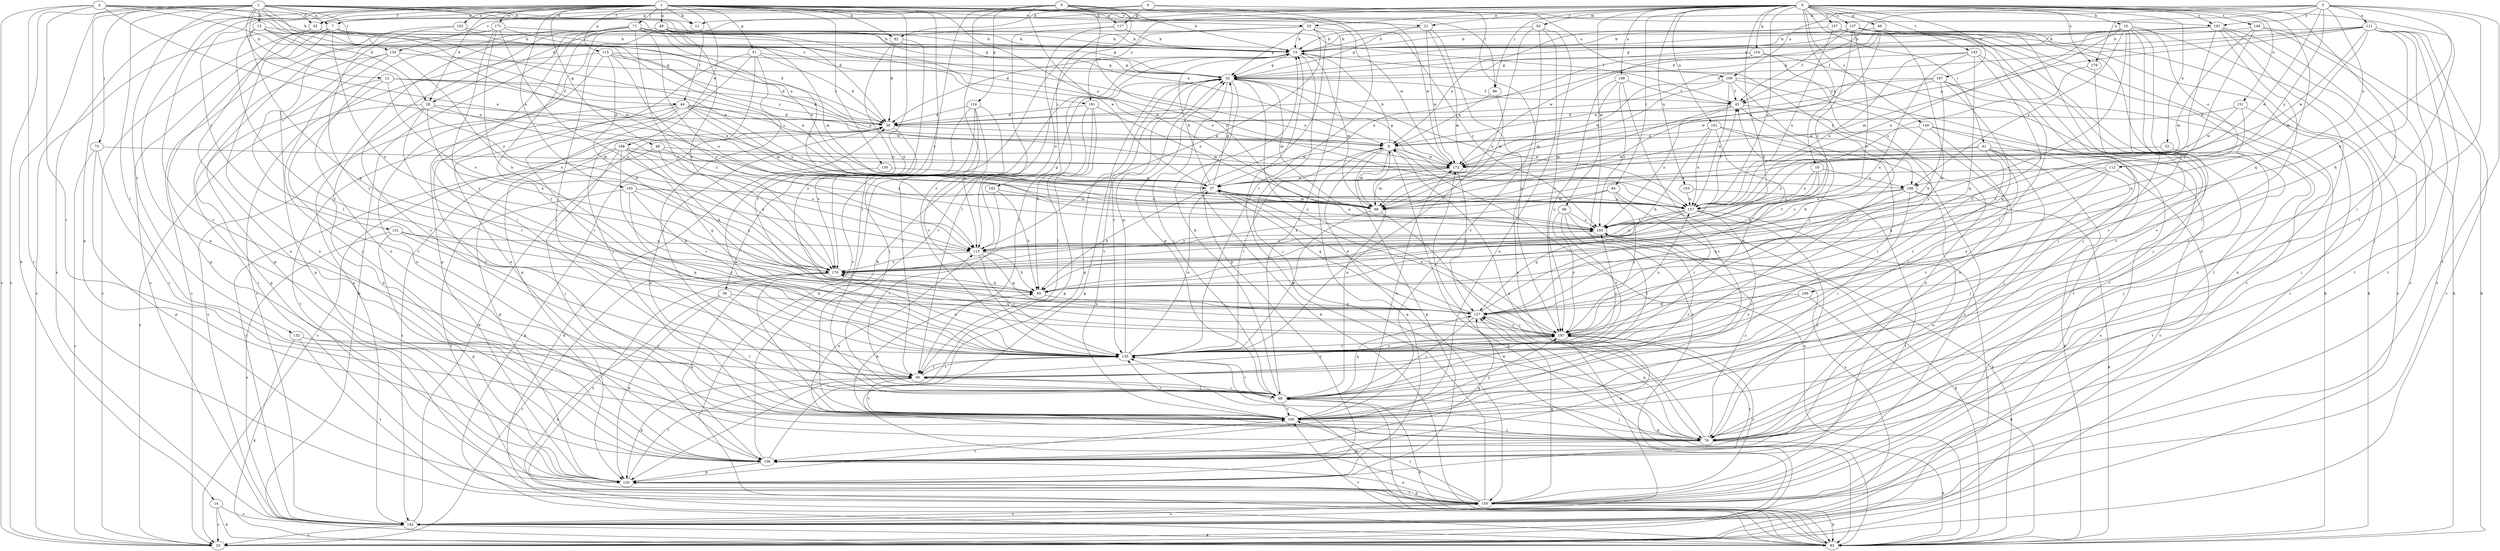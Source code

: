 strict digraph  {
0;
1;
2;
3;
4;
5;
6;
7;
8;
10;
11;
12;
13;
14;
15;
18;
21;
23;
28;
30;
32;
33;
36;
37;
42;
44;
45;
46;
48;
49;
51;
52;
60;
61;
68;
71;
75;
76;
82;
83;
84;
86;
90;
92;
96;
98;
101;
103;
105;
106;
108;
109;
111;
112;
113;
115;
116;
117;
120;
124;
127;
130;
131;
132;
134;
135;
137;
140;
142;
143;
147;
149;
150;
151;
153;
157;
165;
167;
168;
171;
172;
178;
179;
181;
186;
187;
189;
191;
192;
193;
0 -> 7  [label=a];
0 -> 10  [label=b];
0 -> 11  [label=b];
0 -> 18  [label=c];
0 -> 21  [label=c];
0 -> 28  [label=d];
0 -> 32  [label=e];
0 -> 33  [label=e];
0 -> 46  [label=g];
0 -> 60  [label=h];
0 -> 61  [label=i];
0 -> 68  [label=i];
0 -> 84  [label=l];
0 -> 86  [label=l];
0 -> 92  [label=m];
0 -> 96  [label=m];
0 -> 101  [label=n];
0 -> 108  [label=o];
0 -> 124  [label=q];
0 -> 127  [label=q];
0 -> 137  [label=s];
0 -> 140  [label=s];
0 -> 143  [label=t];
0 -> 147  [label=t];
0 -> 149  [label=t];
0 -> 151  [label=u];
0 -> 153  [label=u];
0 -> 157  [label=u];
0 -> 167  [label=w];
0 -> 178  [label=x];
0 -> 181  [label=y];
0 -> 189  [label=z];
0 -> 191  [label=z];
1 -> 7  [label=a];
1 -> 11  [label=b];
1 -> 21  [label=c];
1 -> 28  [label=d];
1 -> 33  [label=e];
1 -> 36  [label=e];
1 -> 42  [label=f];
1 -> 48  [label=g];
1 -> 49  [label=g];
1 -> 51  [label=g];
1 -> 68  [label=i];
1 -> 71  [label=j];
1 -> 82  [label=k];
1 -> 86  [label=l];
1 -> 98  [label=m];
1 -> 103  [label=n];
1 -> 105  [label=n];
1 -> 106  [label=n];
1 -> 109  [label=o];
1 -> 115  [label=p];
1 -> 130  [label=r];
1 -> 131  [label=r];
1 -> 142  [label=s];
1 -> 165  [label=v];
1 -> 168  [label=w];
1 -> 171  [label=w];
1 -> 172  [label=w];
2 -> 7  [label=a];
2 -> 8  [label=a];
2 -> 11  [label=b];
2 -> 12  [label=b];
2 -> 13  [label=b];
2 -> 14  [label=b];
2 -> 23  [label=c];
2 -> 28  [label=d];
2 -> 30  [label=d];
2 -> 37  [label=e];
2 -> 75  [label=j];
2 -> 82  [label=k];
2 -> 90  [label=l];
2 -> 98  [label=m];
2 -> 106  [label=n];
2 -> 132  [label=r];
2 -> 134  [label=r];
2 -> 181  [label=y];
3 -> 30  [label=d];
3 -> 37  [label=e];
3 -> 82  [label=k];
3 -> 109  [label=o];
3 -> 111  [label=o];
3 -> 112  [label=o];
3 -> 150  [label=t];
3 -> 165  [label=v];
3 -> 178  [label=x];
3 -> 179  [label=x];
3 -> 181  [label=y];
3 -> 186  [label=y];
4 -> 15  [label=b];
4 -> 23  [label=c];
4 -> 42  [label=f];
4 -> 150  [label=t];
4 -> 157  [label=u];
4 -> 165  [label=v];
4 -> 186  [label=y];
4 -> 191  [label=z];
5 -> 15  [label=b];
5 -> 37  [label=e];
5 -> 116  [label=p];
5 -> 117  [label=p];
5 -> 134  [label=r];
5 -> 135  [label=r];
5 -> 172  [label=w];
5 -> 179  [label=x];
5 -> 192  [label=z];
5 -> 193  [label=z];
6 -> 42  [label=f];
6 -> 82  [label=k];
6 -> 117  [label=p];
6 -> 135  [label=r];
6 -> 142  [label=s];
7 -> 15  [label=b];
7 -> 23  [label=c];
7 -> 106  [label=n];
7 -> 120  [label=p];
7 -> 142  [label=s];
7 -> 157  [label=u];
7 -> 179  [label=x];
8 -> 15  [label=b];
8 -> 83  [label=k];
8 -> 98  [label=m];
8 -> 120  [label=p];
8 -> 135  [label=r];
8 -> 150  [label=t];
8 -> 172  [label=w];
10 -> 15  [label=b];
10 -> 23  [label=c];
10 -> 68  [label=i];
10 -> 76  [label=j];
10 -> 98  [label=m];
10 -> 112  [label=o];
10 -> 157  [label=u];
10 -> 165  [label=v];
10 -> 179  [label=x];
10 -> 186  [label=y];
11 -> 44  [label=f];
12 -> 30  [label=d];
12 -> 37  [label=e];
12 -> 44  [label=f];
12 -> 113  [label=o];
12 -> 120  [label=p];
12 -> 165  [label=v];
13 -> 8  [label=a];
13 -> 15  [label=b];
13 -> 30  [label=d];
13 -> 113  [label=o];
13 -> 127  [label=q];
13 -> 135  [label=r];
14 -> 23  [label=c];
14 -> 83  [label=k];
14 -> 142  [label=s];
15 -> 52  [label=g];
15 -> 76  [label=j];
15 -> 90  [label=l];
15 -> 98  [label=m];
15 -> 186  [label=y];
18 -> 157  [label=u];
18 -> 179  [label=x];
18 -> 186  [label=y];
18 -> 193  [label=z];
21 -> 15  [label=b];
21 -> 52  [label=g];
21 -> 98  [label=m];
21 -> 172  [label=w];
21 -> 187  [label=y];
23 -> 172  [label=w];
28 -> 23  [label=c];
28 -> 30  [label=d];
28 -> 106  [label=n];
28 -> 135  [label=r];
28 -> 179  [label=x];
28 -> 193  [label=z];
30 -> 8  [label=a];
30 -> 23  [label=c];
30 -> 83  [label=k];
30 -> 179  [label=x];
32 -> 76  [label=j];
32 -> 172  [label=w];
33 -> 15  [label=b];
33 -> 52  [label=g];
33 -> 68  [label=i];
33 -> 83  [label=k];
33 -> 113  [label=o];
33 -> 120  [label=p];
33 -> 165  [label=v];
33 -> 193  [label=z];
36 -> 68  [label=i];
36 -> 83  [label=k];
36 -> 120  [label=p];
36 -> 127  [label=q];
37 -> 15  [label=b];
37 -> 52  [label=g];
37 -> 60  [label=h];
37 -> 98  [label=m];
37 -> 127  [label=q];
37 -> 157  [label=u];
42 -> 15  [label=b];
42 -> 23  [label=c];
42 -> 37  [label=e];
42 -> 106  [label=n];
44 -> 8  [label=a];
44 -> 30  [label=d];
44 -> 98  [label=m];
44 -> 135  [label=r];
44 -> 142  [label=s];
44 -> 150  [label=t];
44 -> 157  [label=u];
44 -> 165  [label=v];
44 -> 172  [label=w];
45 -> 30  [label=d];
45 -> 98  [label=m];
45 -> 106  [label=n];
45 -> 187  [label=y];
45 -> 193  [label=z];
46 -> 15  [label=b];
46 -> 37  [label=e];
46 -> 45  [label=f];
46 -> 83  [label=k];
46 -> 165  [label=v];
46 -> 172  [label=w];
48 -> 142  [label=s];
48 -> 172  [label=w];
48 -> 179  [label=x];
48 -> 193  [label=z];
49 -> 15  [label=b];
49 -> 52  [label=g];
49 -> 68  [label=i];
49 -> 120  [label=p];
49 -> 157  [label=u];
49 -> 179  [label=x];
51 -> 30  [label=d];
51 -> 52  [label=g];
51 -> 68  [label=i];
51 -> 76  [label=j];
51 -> 106  [label=n];
51 -> 120  [label=p];
52 -> 45  [label=f];
52 -> 68  [label=i];
52 -> 83  [label=k];
52 -> 98  [label=m];
52 -> 135  [label=r];
52 -> 157  [label=u];
52 -> 165  [label=v];
52 -> 187  [label=y];
60 -> 127  [label=q];
61 -> 76  [label=j];
61 -> 83  [label=k];
61 -> 90  [label=l];
61 -> 135  [label=r];
61 -> 142  [label=s];
61 -> 172  [label=w];
61 -> 193  [label=z];
68 -> 8  [label=a];
68 -> 15  [label=b];
68 -> 52  [label=g];
68 -> 76  [label=j];
68 -> 83  [label=k];
68 -> 90  [label=l];
68 -> 127  [label=q];
68 -> 135  [label=r];
68 -> 165  [label=v];
68 -> 193  [label=z];
71 -> 15  [label=b];
71 -> 45  [label=f];
71 -> 68  [label=i];
71 -> 83  [label=k];
71 -> 98  [label=m];
71 -> 106  [label=n];
71 -> 113  [label=o];
71 -> 135  [label=r];
71 -> 142  [label=s];
71 -> 157  [label=u];
71 -> 165  [label=v];
71 -> 179  [label=x];
71 -> 193  [label=z];
75 -> 23  [label=c];
75 -> 120  [label=p];
75 -> 165  [label=v];
75 -> 172  [label=w];
76 -> 8  [label=a];
76 -> 30  [label=d];
76 -> 83  [label=k];
76 -> 106  [label=n];
76 -> 113  [label=o];
76 -> 127  [label=q];
76 -> 135  [label=r];
76 -> 193  [label=z];
82 -> 30  [label=d];
82 -> 52  [label=g];
82 -> 135  [label=r];
82 -> 187  [label=y];
83 -> 8  [label=a];
83 -> 30  [label=d];
83 -> 68  [label=i];
83 -> 127  [label=q];
83 -> 135  [label=r];
83 -> 165  [label=v];
84 -> 83  [label=k];
84 -> 98  [label=m];
84 -> 135  [label=r];
84 -> 179  [label=x];
84 -> 187  [label=y];
86 -> 8  [label=a];
86 -> 98  [label=m];
90 -> 68  [label=i];
90 -> 120  [label=p];
90 -> 135  [label=r];
90 -> 165  [label=v];
90 -> 187  [label=y];
92 -> 15  [label=b];
92 -> 106  [label=n];
92 -> 135  [label=r];
92 -> 165  [label=v];
92 -> 187  [label=y];
96 -> 90  [label=l];
96 -> 135  [label=r];
96 -> 142  [label=s];
96 -> 187  [label=y];
96 -> 193  [label=z];
98 -> 76  [label=j];
98 -> 135  [label=r];
101 -> 8  [label=a];
101 -> 60  [label=h];
101 -> 90  [label=l];
101 -> 135  [label=r];
101 -> 150  [label=t];
101 -> 157  [label=u];
103 -> 15  [label=b];
103 -> 37  [label=e];
103 -> 90  [label=l];
103 -> 187  [label=y];
105 -> 60  [label=h];
105 -> 135  [label=r];
105 -> 150  [label=t];
105 -> 157  [label=u];
105 -> 179  [label=x];
106 -> 15  [label=b];
106 -> 52  [label=g];
106 -> 120  [label=p];
106 -> 127  [label=q];
108 -> 23  [label=c];
108 -> 45  [label=f];
108 -> 165  [label=v];
108 -> 187  [label=y];
108 -> 193  [label=z];
109 -> 45  [label=f];
109 -> 98  [label=m];
109 -> 106  [label=n];
109 -> 135  [label=r];
109 -> 150  [label=t];
109 -> 157  [label=u];
109 -> 172  [label=w];
111 -> 8  [label=a];
111 -> 15  [label=b];
111 -> 23  [label=c];
111 -> 30  [label=d];
111 -> 52  [label=g];
111 -> 60  [label=h];
111 -> 76  [label=j];
111 -> 98  [label=m];
111 -> 142  [label=s];
111 -> 150  [label=t];
111 -> 172  [label=w];
112 -> 37  [label=e];
112 -> 60  [label=h];
112 -> 150  [label=t];
112 -> 187  [label=y];
112 -> 193  [label=z];
113 -> 52  [label=g];
113 -> 60  [label=h];
113 -> 127  [label=q];
113 -> 135  [label=r];
113 -> 179  [label=x];
113 -> 193  [label=z];
115 -> 30  [label=d];
115 -> 37  [label=e];
115 -> 52  [label=g];
115 -> 60  [label=h];
115 -> 106  [label=n];
115 -> 113  [label=o];
115 -> 142  [label=s];
116 -> 30  [label=d];
116 -> 68  [label=i];
116 -> 90  [label=l];
116 -> 113  [label=o];
116 -> 135  [label=r];
116 -> 165  [label=v];
117 -> 15  [label=b];
117 -> 90  [label=l];
117 -> 113  [label=o];
120 -> 8  [label=a];
120 -> 90  [label=l];
120 -> 150  [label=t];
120 -> 165  [label=v];
120 -> 187  [label=y];
124 -> 37  [label=e];
124 -> 52  [label=g];
124 -> 150  [label=t];
124 -> 187  [label=y];
127 -> 37  [label=e];
127 -> 45  [label=f];
127 -> 68  [label=i];
127 -> 187  [label=y];
130 -> 37  [label=e];
130 -> 135  [label=r];
131 -> 90  [label=l];
131 -> 113  [label=o];
131 -> 120  [label=p];
131 -> 127  [label=q];
131 -> 142  [label=s];
132 -> 83  [label=k];
132 -> 90  [label=l];
132 -> 135  [label=r];
132 -> 150  [label=t];
134 -> 52  [label=g];
134 -> 76  [label=j];
134 -> 120  [label=p];
134 -> 150  [label=t];
134 -> 179  [label=x];
135 -> 37  [label=e];
135 -> 52  [label=g];
135 -> 90  [label=l];
135 -> 179  [label=x];
135 -> 187  [label=y];
135 -> 193  [label=z];
137 -> 15  [label=b];
137 -> 23  [label=c];
137 -> 30  [label=d];
137 -> 45  [label=f];
137 -> 76  [label=j];
137 -> 113  [label=o];
137 -> 127  [label=q];
137 -> 150  [label=t];
137 -> 193  [label=z];
140 -> 8  [label=a];
140 -> 23  [label=c];
140 -> 60  [label=h];
140 -> 76  [label=j];
140 -> 165  [label=v];
142 -> 23  [label=c];
142 -> 30  [label=d];
142 -> 83  [label=k];
142 -> 150  [label=t];
143 -> 52  [label=g];
143 -> 76  [label=j];
143 -> 127  [label=q];
143 -> 157  [label=u];
143 -> 179  [label=x];
143 -> 187  [label=y];
147 -> 8  [label=a];
147 -> 15  [label=b];
147 -> 76  [label=j];
147 -> 83  [label=k];
147 -> 106  [label=n];
147 -> 142  [label=s];
147 -> 157  [label=u];
149 -> 15  [label=b];
149 -> 83  [label=k];
149 -> 98  [label=m];
149 -> 150  [label=t];
149 -> 179  [label=x];
150 -> 15  [label=b];
150 -> 52  [label=g];
150 -> 83  [label=k];
150 -> 106  [label=n];
150 -> 120  [label=p];
150 -> 127  [label=q];
150 -> 142  [label=s];
150 -> 165  [label=v];
150 -> 179  [label=x];
150 -> 187  [label=y];
151 -> 30  [label=d];
151 -> 76  [label=j];
151 -> 172  [label=w];
151 -> 179  [label=x];
153 -> 150  [label=t];
153 -> 157  [label=u];
157 -> 23  [label=c];
157 -> 45  [label=f];
157 -> 68  [label=i];
157 -> 76  [label=j];
157 -> 113  [label=o];
157 -> 127  [label=q];
157 -> 193  [label=z];
165 -> 60  [label=h];
165 -> 76  [label=j];
165 -> 135  [label=r];
165 -> 172  [label=w];
165 -> 187  [label=y];
167 -> 8  [label=a];
167 -> 45  [label=f];
167 -> 60  [label=h];
167 -> 106  [label=n];
167 -> 127  [label=q];
167 -> 135  [label=r];
167 -> 172  [label=w];
168 -> 60  [label=h];
168 -> 76  [label=j];
168 -> 113  [label=o];
168 -> 120  [label=p];
168 -> 127  [label=q];
168 -> 135  [label=r];
168 -> 142  [label=s];
168 -> 172  [label=w];
171 -> 8  [label=a];
171 -> 15  [label=b];
171 -> 23  [label=c];
171 -> 60  [label=h];
171 -> 120  [label=p];
171 -> 179  [label=x];
171 -> 187  [label=y];
172 -> 37  [label=e];
172 -> 52  [label=g];
172 -> 98  [label=m];
172 -> 127  [label=q];
178 -> 157  [label=u];
178 -> 165  [label=v];
179 -> 23  [label=c];
179 -> 60  [label=h];
179 -> 106  [label=n];
181 -> 15  [label=b];
181 -> 52  [label=g];
181 -> 68  [label=i];
181 -> 76  [label=j];
181 -> 83  [label=k];
181 -> 113  [label=o];
181 -> 142  [label=s];
186 -> 68  [label=i];
186 -> 83  [label=k];
186 -> 106  [label=n];
186 -> 127  [label=q];
186 -> 157  [label=u];
186 -> 193  [label=z];
187 -> 37  [label=e];
187 -> 106  [label=n];
187 -> 135  [label=r];
187 -> 157  [label=u];
187 -> 179  [label=x];
189 -> 83  [label=k];
189 -> 127  [label=q];
189 -> 187  [label=y];
191 -> 30  [label=d];
191 -> 60  [label=h];
191 -> 90  [label=l];
191 -> 98  [label=m];
191 -> 120  [label=p];
192 -> 60  [label=h];
192 -> 68  [label=i];
192 -> 98  [label=m];
193 -> 37  [label=e];
193 -> 83  [label=k];
193 -> 113  [label=o];
}
